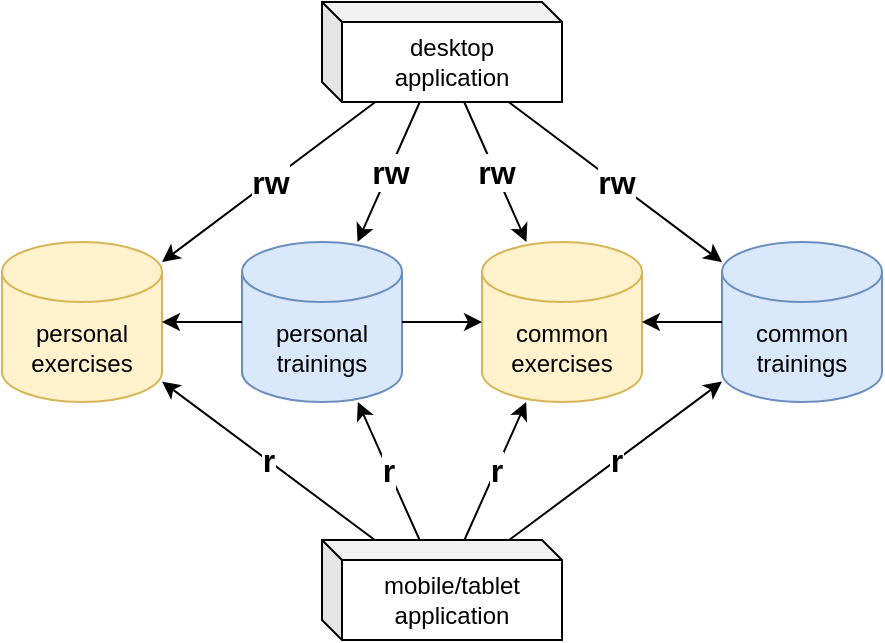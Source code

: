 <mxfile version="21.2.9" type="github">
  <diagram id="rcX3IHUuP3QvOF-uQuaA" name="Seite-1">
    <mxGraphModel dx="704" dy="599" grid="1" gridSize="10" guides="1" tooltips="1" connect="1" arrows="1" fold="1" page="1" pageScale="1" pageWidth="583" pageHeight="827" math="0" shadow="0">
      <root>
        <mxCell id="HvEXACqksaFpcodj49jY-0" />
        <mxCell id="HvEXACqksaFpcodj49jY-1" parent="HvEXACqksaFpcodj49jY-0" />
        <mxCell id="HvEXACqksaFpcodj49jY-4" value="common&lt;br&gt;exercises" style="shape=cylinder3;whiteSpace=wrap;html=1;boundedLbl=1;backgroundOutline=1;size=15;fillColor=#fff2cc;strokeColor=#d6b656;" parent="HvEXACqksaFpcodj49jY-1" vertex="1">
          <mxGeometry x="280" y="200" width="80" height="80" as="geometry" />
        </mxCell>
        <mxCell id="HvEXACqksaFpcodj49jY-6" value="common&lt;br&gt;trainings" style="shape=cylinder3;whiteSpace=wrap;html=1;boundedLbl=1;backgroundOutline=1;size=15;fillColor=#dae8fc;strokeColor=#6c8ebf;" parent="HvEXACqksaFpcodj49jY-1" vertex="1">
          <mxGeometry x="400" y="200" width="80" height="80" as="geometry" />
        </mxCell>
        <mxCell id="HvEXACqksaFpcodj49jY-7" value="" style="endArrow=classic;html=1;rounded=0;" parent="HvEXACqksaFpcodj49jY-1" source="HvEXACqksaFpcodj49jY-6" target="HvEXACqksaFpcodj49jY-4" edge="1">
          <mxGeometry relative="1" as="geometry">
            <mxPoint x="280" y="240" as="sourcePoint" />
            <mxPoint x="450" y="90" as="targetPoint" />
          </mxGeometry>
        </mxCell>
        <mxCell id="YRk51sDQlhlk8CVgTazc-0" value="personal trainings" style="shape=cylinder3;whiteSpace=wrap;html=1;boundedLbl=1;backgroundOutline=1;size=15;fillColor=#dae8fc;strokeColor=#6c8ebf;" parent="HvEXACqksaFpcodj49jY-1" vertex="1">
          <mxGeometry x="160" y="200" width="80" height="80" as="geometry" />
        </mxCell>
        <mxCell id="YRk51sDQlhlk8CVgTazc-8" value="personal exercises" style="shape=cylinder3;whiteSpace=wrap;html=1;boundedLbl=1;backgroundOutline=1;size=15;fillColor=#fff2cc;strokeColor=#d6b656;" parent="HvEXACqksaFpcodj49jY-1" vertex="1">
          <mxGeometry x="40" y="200" width="80" height="80" as="geometry" />
        </mxCell>
        <mxCell id="YRk51sDQlhlk8CVgTazc-9" value="" style="endArrow=classic;html=1;rounded=0;" parent="HvEXACqksaFpcodj49jY-1" source="YRk51sDQlhlk8CVgTazc-0" target="YRk51sDQlhlk8CVgTazc-8" edge="1">
          <mxGeometry relative="1" as="geometry">
            <mxPoint x="210" y="250" as="sourcePoint" />
            <mxPoint x="170" y="250" as="targetPoint" />
          </mxGeometry>
        </mxCell>
        <mxCell id="YRk51sDQlhlk8CVgTazc-16" value="" style="endArrow=classic;html=1;rounded=0;fontSize=16;fontStyle=1" parent="HvEXACqksaFpcodj49jY-1" source="9uSHUkYI00OR9N8ciOKz-0" target="YRk51sDQlhlk8CVgTazc-8" edge="1">
          <mxGeometry relative="1" as="geometry">
            <mxPoint x="230" y="130" as="sourcePoint" />
            <mxPoint x="378" y="244" as="targetPoint" />
          </mxGeometry>
        </mxCell>
        <mxCell id="YRk51sDQlhlk8CVgTazc-17" value="rw" style="edgeLabel;resizable=0;html=1;align=center;verticalAlign=middle;fontSize=16;fontStyle=1" parent="YRk51sDQlhlk8CVgTazc-16" connectable="0" vertex="1">
          <mxGeometry relative="1" as="geometry" />
        </mxCell>
        <mxCell id="YRk51sDQlhlk8CVgTazc-19" value="" style="endArrow=classic;html=1;rounded=0;fontSize=16;fontStyle=1" parent="HvEXACqksaFpcodj49jY-1" source="9uSHUkYI00OR9N8ciOKz-0" target="YRk51sDQlhlk8CVgTazc-0" edge="1">
          <mxGeometry relative="1" as="geometry">
            <mxPoint x="244" y="130" as="sourcePoint" />
            <mxPoint x="130" y="219" as="targetPoint" />
          </mxGeometry>
        </mxCell>
        <mxCell id="YRk51sDQlhlk8CVgTazc-20" value="rw" style="edgeLabel;resizable=0;html=1;align=center;verticalAlign=middle;fontSize=16;fontStyle=1" parent="YRk51sDQlhlk8CVgTazc-19" connectable="0" vertex="1">
          <mxGeometry relative="1" as="geometry" />
        </mxCell>
        <mxCell id="YRk51sDQlhlk8CVgTazc-21" value="" style="endArrow=classic;html=1;rounded=0;fontSize=16;fontStyle=1" parent="HvEXACqksaFpcodj49jY-1" source="9uSHUkYI00OR9N8ciOKz-0" target="HvEXACqksaFpcodj49jY-6" edge="1">
          <mxGeometry relative="1" as="geometry">
            <mxPoint x="300" y="130" as="sourcePoint" />
            <mxPoint x="140" y="229" as="targetPoint" />
          </mxGeometry>
        </mxCell>
        <mxCell id="YRk51sDQlhlk8CVgTazc-22" value="rw" style="edgeLabel;resizable=0;html=1;align=center;verticalAlign=middle;fontSize=16;fontStyle=1" parent="YRk51sDQlhlk8CVgTazc-21" connectable="0" vertex="1">
          <mxGeometry relative="1" as="geometry" />
        </mxCell>
        <mxCell id="YRk51sDQlhlk8CVgTazc-23" value="" style="endArrow=classic;html=1;rounded=0;fontSize=16;fontStyle=1" parent="HvEXACqksaFpcodj49jY-1" source="9uSHUkYI00OR9N8ciOKz-0" target="HvEXACqksaFpcodj49jY-4" edge="1">
          <mxGeometry relative="1" as="geometry">
            <mxPoint x="261" y="130" as="sourcePoint" />
            <mxPoint x="227" y="210" as="targetPoint" />
          </mxGeometry>
        </mxCell>
        <mxCell id="YRk51sDQlhlk8CVgTazc-24" value="rw" style="edgeLabel;resizable=0;html=1;align=center;verticalAlign=middle;fontSize=16;fontStyle=1" parent="YRk51sDQlhlk8CVgTazc-23" connectable="0" vertex="1">
          <mxGeometry relative="1" as="geometry" />
        </mxCell>
        <mxCell id="9uSHUkYI00OR9N8ciOKz-0" value="desktop&lt;br&gt;application" style="shape=cube;whiteSpace=wrap;html=1;boundedLbl=1;backgroundOutline=1;darkOpacity=0.05;darkOpacity2=0.1;size=10;" parent="HvEXACqksaFpcodj49jY-1" vertex="1">
          <mxGeometry x="200" y="80" width="120" height="50" as="geometry" />
        </mxCell>
        <mxCell id="9uSHUkYI00OR9N8ciOKz-1" value="mobile/tablet&lt;br&gt;application" style="shape=cube;whiteSpace=wrap;html=1;boundedLbl=1;backgroundOutline=1;darkOpacity=0.05;darkOpacity2=0.1;size=10;" parent="HvEXACqksaFpcodj49jY-1" vertex="1">
          <mxGeometry x="200" y="349" width="120" height="50" as="geometry" />
        </mxCell>
        <mxCell id="4x0G_sEi-a08noA4VKZY-2" value="r" style="endArrow=classic;html=1;rounded=0;fontSize=16;fontStyle=1" edge="1" parent="HvEXACqksaFpcodj49jY-1" source="9uSHUkYI00OR9N8ciOKz-1" target="HvEXACqksaFpcodj49jY-6">
          <mxGeometry width="50" height="50" relative="1" as="geometry">
            <mxPoint x="380" y="340" as="sourcePoint" />
            <mxPoint x="430" y="290" as="targetPoint" />
          </mxGeometry>
        </mxCell>
        <mxCell id="4x0G_sEi-a08noA4VKZY-3" value="r" style="endArrow=classic;html=1;rounded=0;fontSize=16;fontStyle=1" edge="1" parent="HvEXACqksaFpcodj49jY-1" source="9uSHUkYI00OR9N8ciOKz-1" target="YRk51sDQlhlk8CVgTazc-8">
          <mxGeometry width="50" height="50" relative="1" as="geometry">
            <mxPoint x="304" y="359" as="sourcePoint" />
            <mxPoint x="410" y="280" as="targetPoint" />
          </mxGeometry>
        </mxCell>
        <mxCell id="4x0G_sEi-a08noA4VKZY-4" value="r" style="endArrow=classic;html=1;rounded=0;fontSize=16;fontStyle=1" edge="1" parent="HvEXACqksaFpcodj49jY-1" source="9uSHUkYI00OR9N8ciOKz-1" target="HvEXACqksaFpcodj49jY-4">
          <mxGeometry width="50" height="50" relative="1" as="geometry">
            <mxPoint x="281" y="359" as="sourcePoint" />
            <mxPoint x="312" y="290" as="targetPoint" />
          </mxGeometry>
        </mxCell>
        <mxCell id="4x0G_sEi-a08noA4VKZY-5" value="r" style="endArrow=classic;html=1;rounded=0;fontSize=16;fontStyle=1" edge="1" parent="HvEXACqksaFpcodj49jY-1" source="9uSHUkYI00OR9N8ciOKz-1" target="YRk51sDQlhlk8CVgTazc-0">
          <mxGeometry width="50" height="50" relative="1" as="geometry">
            <mxPoint x="291" y="369" as="sourcePoint" />
            <mxPoint x="322" y="300" as="targetPoint" />
          </mxGeometry>
        </mxCell>
        <mxCell id="4x0G_sEi-a08noA4VKZY-7" value="" style="endArrow=classic;html=1;rounded=0;" edge="1" parent="HvEXACqksaFpcodj49jY-1" source="YRk51sDQlhlk8CVgTazc-0" target="HvEXACqksaFpcodj49jY-4">
          <mxGeometry relative="1" as="geometry">
            <mxPoint x="170" y="250" as="sourcePoint" />
            <mxPoint x="130" y="250" as="targetPoint" />
          </mxGeometry>
        </mxCell>
      </root>
    </mxGraphModel>
  </diagram>
</mxfile>
